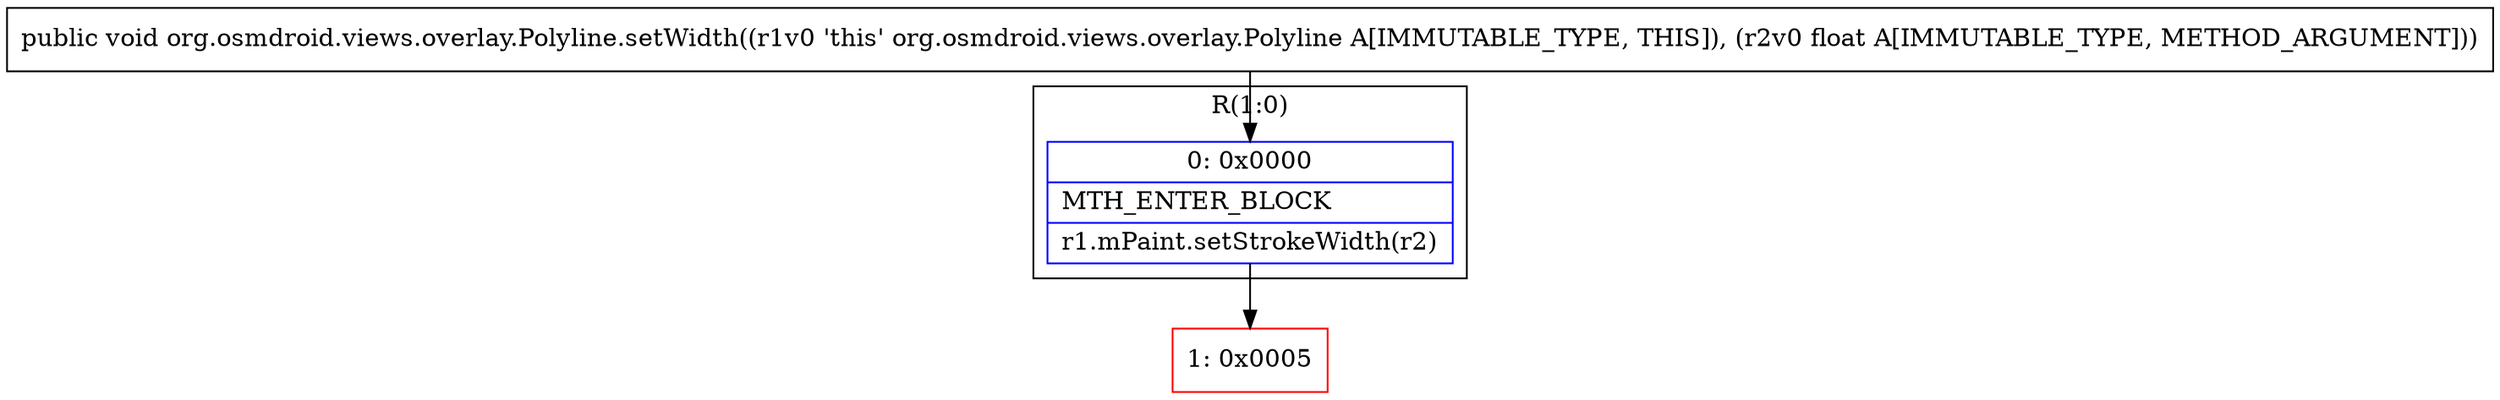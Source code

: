 digraph "CFG fororg.osmdroid.views.overlay.Polyline.setWidth(F)V" {
subgraph cluster_Region_1499047499 {
label = "R(1:0)";
node [shape=record,color=blue];
Node_0 [shape=record,label="{0\:\ 0x0000|MTH_ENTER_BLOCK\l|r1.mPaint.setStrokeWidth(r2)\l}"];
}
Node_1 [shape=record,color=red,label="{1\:\ 0x0005}"];
MethodNode[shape=record,label="{public void org.osmdroid.views.overlay.Polyline.setWidth((r1v0 'this' org.osmdroid.views.overlay.Polyline A[IMMUTABLE_TYPE, THIS]), (r2v0 float A[IMMUTABLE_TYPE, METHOD_ARGUMENT])) }"];
MethodNode -> Node_0;
Node_0 -> Node_1;
}

